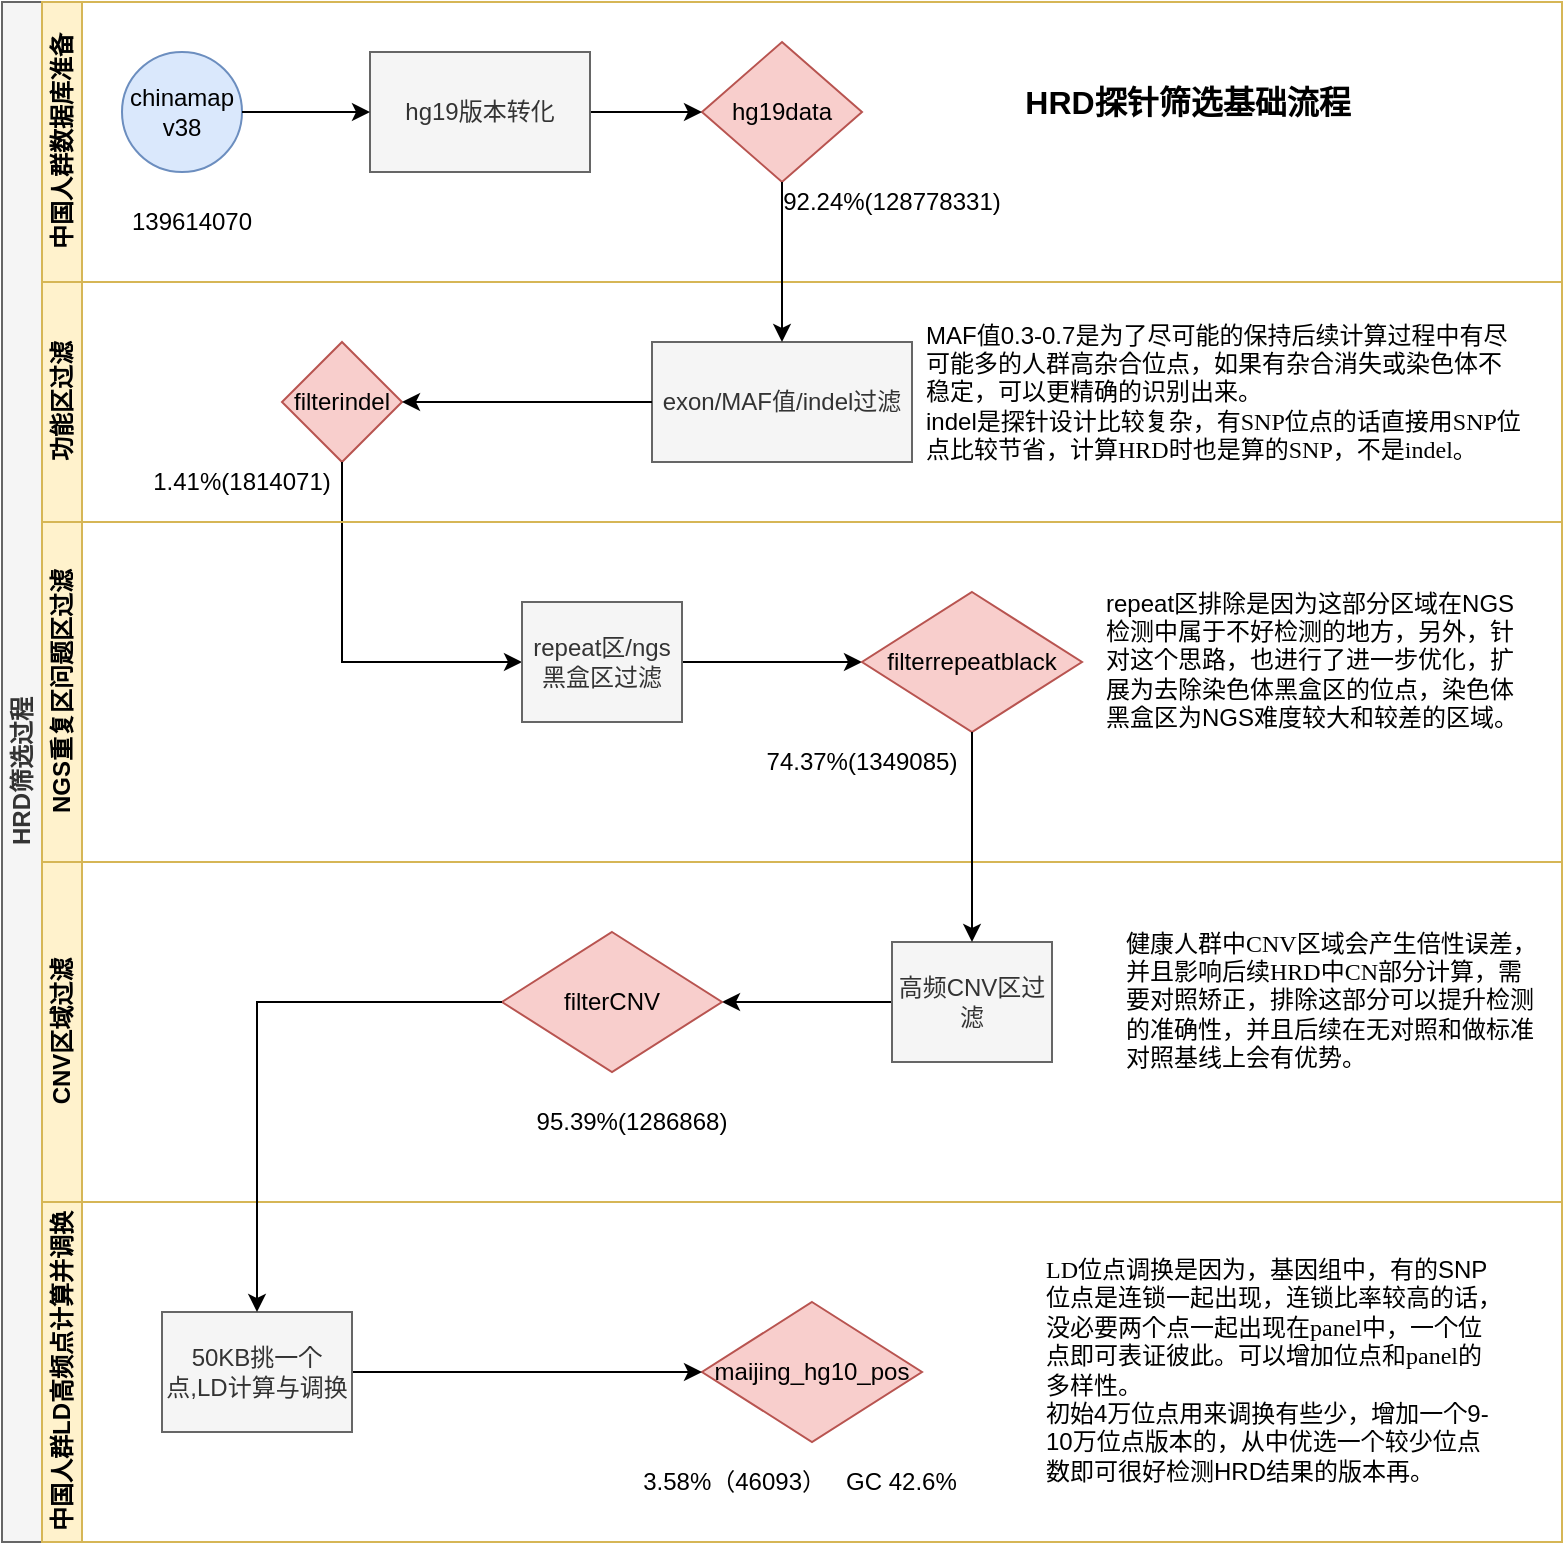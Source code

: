 <mxfile version="14.7.7" type="github">
  <diagram id="prtHgNgQTEPvFCAcTncT" name="Page-1">
    <mxGraphModel dx="942" dy="526" grid="1" gridSize="10" guides="1" tooltips="1" connect="1" arrows="1" fold="1" page="1" pageScale="1" pageWidth="827" pageHeight="1169" math="0" shadow="0">
      <root>
        <mxCell id="0" />
        <mxCell id="1" parent="0" />
        <mxCell id="dNxyNK7c78bLwvsdeMH5-19" value="HRD筛选过程" style="swimlane;html=1;childLayout=stackLayout;resizeParent=1;resizeParentMax=0;horizontal=0;startSize=20;horizontalStack=0;fillColor=#f5f5f5;strokeColor=#666666;fontColor=#333333;" parent="1" vertex="1">
          <mxGeometry x="120" y="120" width="780" height="770" as="geometry">
            <mxRectangle x="120" y="120" width="50" height="40" as="alternateBounds" />
          </mxGeometry>
        </mxCell>
        <mxCell id="dNxyNK7c78bLwvsdeMH5-20" value="中国人群数据库准备" style="swimlane;html=1;startSize=20;horizontal=0;fillColor=#fff2cc;strokeColor=#d6b656;" parent="dNxyNK7c78bLwvsdeMH5-19" vertex="1">
          <mxGeometry x="20" width="760" height="140" as="geometry" />
        </mxCell>
        <mxCell id="dNxyNK7c78bLwvsdeMH5-23" value="chinamap&lt;br&gt;v38" style="ellipse;whiteSpace=wrap;html=1;fillColor=#dae8fc;strokeColor=#6c8ebf;" parent="dNxyNK7c78bLwvsdeMH5-20" vertex="1">
          <mxGeometry x="40" y="25" width="60" height="60" as="geometry" />
        </mxCell>
        <mxCell id="oZ7MGca2h98DrxrfC1Vk-4" value="139614070" style="text;html=1;strokeColor=none;fillColor=none;align=center;verticalAlign=middle;whiteSpace=wrap;rounded=0;" parent="dNxyNK7c78bLwvsdeMH5-20" vertex="1">
          <mxGeometry x="50" y="100" width="50" height="20" as="geometry" />
        </mxCell>
        <mxCell id="oZ7MGca2h98DrxrfC1Vk-3" value="92.24%(128778331)" style="text;html=1;strokeColor=none;fillColor=none;align=center;verticalAlign=middle;whiteSpace=wrap;rounded=0;" parent="dNxyNK7c78bLwvsdeMH5-20" vertex="1">
          <mxGeometry x="360" y="90" width="130" height="20" as="geometry" />
        </mxCell>
        <mxCell id="EEybTYk9H9bPagcmRRxZ-14" value="hg19data" style="rhombus;whiteSpace=wrap;html=1;fontFamily=Helvetica;fontSize=12;align=center;fillColor=#f8cecc;strokeColor=#b85450;" vertex="1" parent="dNxyNK7c78bLwvsdeMH5-20">
          <mxGeometry x="330" y="20" width="80" height="70" as="geometry" />
        </mxCell>
        <mxCell id="EEybTYk9H9bPagcmRRxZ-17" style="edgeStyle=orthogonalEdgeStyle;rounded=0;orthogonalLoop=1;jettySize=auto;html=1;entryX=0;entryY=0.5;entryDx=0;entryDy=0;fontSize=16;" edge="1" parent="dNxyNK7c78bLwvsdeMH5-20" source="dNxyNK7c78bLwvsdeMH5-24" target="EEybTYk9H9bPagcmRRxZ-14">
          <mxGeometry relative="1" as="geometry" />
        </mxCell>
        <mxCell id="dNxyNK7c78bLwvsdeMH5-24" value="hg19版本转化" style="rounded=0;whiteSpace=wrap;html=1;fontFamily=Helvetica;fontSize=12;fontColor=#333333;align=center;fillColor=#f5f5f5;strokeColor=#666666;" parent="dNxyNK7c78bLwvsdeMH5-20" vertex="1">
          <mxGeometry x="164" y="25" width="110" height="60" as="geometry" />
        </mxCell>
        <mxCell id="dNxyNK7c78bLwvsdeMH5-25" value="" style="edgeStyle=orthogonalEdgeStyle;rounded=0;orthogonalLoop=1;jettySize=auto;html=1;" parent="dNxyNK7c78bLwvsdeMH5-20" source="dNxyNK7c78bLwvsdeMH5-23" target="dNxyNK7c78bLwvsdeMH5-24" edge="1">
          <mxGeometry relative="1" as="geometry" />
        </mxCell>
        <mxCell id="dNxyNK7c78bLwvsdeMH5-21" value="功能区过滤" style="swimlane;html=1;startSize=20;horizontal=0;fillColor=#fff2cc;strokeColor=#d6b656;" parent="dNxyNK7c78bLwvsdeMH5-19" vertex="1">
          <mxGeometry x="20" y="140" width="760" height="120" as="geometry" />
        </mxCell>
        <mxCell id="dNxyNK7c78bLwvsdeMH5-26" value="exon/MAF值/indel过滤" style="rounded=0;whiteSpace=wrap;html=1;fontFamily=Helvetica;fontSize=12;fontColor=#333333;align=center;fillColor=#f5f5f5;strokeColor=#666666;" parent="dNxyNK7c78bLwvsdeMH5-21" vertex="1">
          <mxGeometry x="305" y="30" width="130" height="60" as="geometry" />
        </mxCell>
        <mxCell id="oZ7MGca2h98DrxrfC1Vk-5" value="filterindel" style="rhombus;whiteSpace=wrap;html=1;fontFamily=Helvetica;fontSize=12;align=center;fillColor=#f8cecc;strokeColor=#b85450;" parent="dNxyNK7c78bLwvsdeMH5-21" vertex="1">
          <mxGeometry x="120" y="30" width="60" height="60" as="geometry" />
        </mxCell>
        <mxCell id="oZ7MGca2h98DrxrfC1Vk-6" style="edgeStyle=orthogonalEdgeStyle;rounded=0;orthogonalLoop=1;jettySize=auto;html=1;" parent="dNxyNK7c78bLwvsdeMH5-21" source="dNxyNK7c78bLwvsdeMH5-26" target="oZ7MGca2h98DrxrfC1Vk-5" edge="1">
          <mxGeometry relative="1" as="geometry">
            <mxPoint x="210" y="60" as="targetPoint" />
          </mxGeometry>
        </mxCell>
        <mxCell id="oZ7MGca2h98DrxrfC1Vk-9" value="1.41%(1814071)" style="text;html=1;strokeColor=none;fillColor=none;align=center;verticalAlign=middle;whiteSpace=wrap;rounded=0;" parent="dNxyNK7c78bLwvsdeMH5-21" vertex="1">
          <mxGeometry x="50" y="90" width="100" height="20" as="geometry" />
        </mxCell>
        <mxCell id="EEybTYk9H9bPagcmRRxZ-7" value="&lt;font style=&quot;font-size: 12px&quot;&gt;&lt;font style=&quot;font-size: 12px&quot;&gt;MAF值0.3-0.7是为了尽可能的保持后续计算过程中有尽可能多的人群高杂合位点，如果有杂合消失或染色体不稳定，可以更精确的识别出来。&lt;br&gt;&lt;/font&gt;&lt;span&gt;indel是探针设计比较复杂，有&lt;/span&gt;&lt;span lang=&quot;EN-US&quot; style=&quot;font-family: &amp;#34;times new roman&amp;#34; , serif&quot;&gt;SNP&lt;/span&gt;&lt;span&gt;位点的话直接用&lt;/span&gt;&lt;span lang=&quot;EN-US&quot; style=&quot;font-family: &amp;#34;times new roman&amp;#34; , serif&quot;&gt;SNP&lt;/span&gt;&lt;span&gt;位点比较节省，计算&lt;/span&gt;&lt;span lang=&quot;EN-US&quot; style=&quot;font-family: &amp;#34;times new roman&amp;#34; , serif&quot;&gt;HRD&lt;/span&gt;&lt;span&gt;时也是算的&lt;/span&gt;&lt;span lang=&quot;EN-US&quot; style=&quot;font-family: &amp;#34;times new roman&amp;#34; , serif&quot;&gt;SNP&lt;/span&gt;&lt;span&gt;，不是&lt;/span&gt;&lt;span lang=&quot;EN-US&quot; style=&quot;font-family: &amp;#34;times new roman&amp;#34; , serif&quot;&gt;indel&lt;/span&gt;&lt;span&gt;。&lt;/span&gt;&lt;/font&gt;" style="text;html=1;strokeColor=none;fillColor=none;align=left;verticalAlign=middle;whiteSpace=wrap;rounded=0;" vertex="1" parent="dNxyNK7c78bLwvsdeMH5-21">
          <mxGeometry x="440" y="20" width="300" height="70" as="geometry" />
        </mxCell>
        <mxCell id="oZ7MGca2h98DrxrfC1Vk-10" style="edgeStyle=orthogonalEdgeStyle;rounded=0;orthogonalLoop=1;jettySize=auto;html=1;entryX=0;entryY=0.5;entryDx=0;entryDy=0;exitX=0.5;exitY=1;exitDx=0;exitDy=0;" parent="dNxyNK7c78bLwvsdeMH5-19" source="oZ7MGca2h98DrxrfC1Vk-5" target="dNxyNK7c78bLwvsdeMH5-34" edge="1">
          <mxGeometry relative="1" as="geometry" />
        </mxCell>
        <mxCell id="dNxyNK7c78bLwvsdeMH5-22" value="NGS重复区问题区过滤" style="swimlane;html=1;startSize=20;horizontal=0;fillColor=#fff2cc;strokeColor=#d6b656;" parent="dNxyNK7c78bLwvsdeMH5-19" vertex="1">
          <mxGeometry x="20" y="260" width="760" height="170" as="geometry" />
        </mxCell>
        <mxCell id="dNxyNK7c78bLwvsdeMH5-37" value="" style="edgeStyle=orthogonalEdgeStyle;rounded=0;orthogonalLoop=1;jettySize=auto;html=1;endArrow=classic;endFill=1;" parent="dNxyNK7c78bLwvsdeMH5-22" source="dNxyNK7c78bLwvsdeMH5-34" target="dNxyNK7c78bLwvsdeMH5-36" edge="1">
          <mxGeometry relative="1" as="geometry" />
        </mxCell>
        <mxCell id="dNxyNK7c78bLwvsdeMH5-34" value="repeat区/ngs黑盒区过滤" style="rounded=0;whiteSpace=wrap;html=1;fontFamily=Helvetica;fontSize=12;fontColor=#333333;align=center;fillColor=#f5f5f5;strokeColor=#666666;" parent="dNxyNK7c78bLwvsdeMH5-22" vertex="1">
          <mxGeometry x="240" y="40" width="80" height="60" as="geometry" />
        </mxCell>
        <mxCell id="dNxyNK7c78bLwvsdeMH5-36" value="filterrepeatblack" style="rhombus;whiteSpace=wrap;html=1;fontFamily=Helvetica;fontSize=12;align=center;fillColor=#f8cecc;strokeColor=#b85450;" parent="dNxyNK7c78bLwvsdeMH5-22" vertex="1">
          <mxGeometry x="410" y="35" width="110" height="70" as="geometry" />
        </mxCell>
        <mxCell id="oZ7MGca2h98DrxrfC1Vk-8" value="74.37%(1349085)" style="text;html=1;strokeColor=none;fillColor=none;align=center;verticalAlign=middle;whiteSpace=wrap;rounded=0;" parent="dNxyNK7c78bLwvsdeMH5-22" vertex="1">
          <mxGeometry x="340" y="110" width="140" height="20" as="geometry" />
        </mxCell>
        <mxCell id="oZ7MGca2h98DrxrfC1Vk-11" value="CNV区域过滤" style="swimlane;html=1;startSize=20;horizontal=0;fillColor=#fff2cc;strokeColor=#d6b656;" parent="dNxyNK7c78bLwvsdeMH5-19" vertex="1">
          <mxGeometry x="20" y="430" width="760" height="170" as="geometry" />
        </mxCell>
        <mxCell id="oZ7MGca2h98DrxrfC1Vk-19" style="edgeStyle=orthogonalEdgeStyle;rounded=0;orthogonalLoop=1;jettySize=auto;html=1;entryX=1;entryY=0.5;entryDx=0;entryDy=0;" parent="oZ7MGca2h98DrxrfC1Vk-11" source="oZ7MGca2h98DrxrfC1Vk-13" target="oZ7MGca2h98DrxrfC1Vk-14" edge="1">
          <mxGeometry relative="1" as="geometry" />
        </mxCell>
        <mxCell id="oZ7MGca2h98DrxrfC1Vk-13" value="高频CNV区过滤" style="rounded=0;whiteSpace=wrap;html=1;fontFamily=Helvetica;fontSize=12;fontColor=#333333;align=center;fillColor=#f5f5f5;strokeColor=#666666;" parent="oZ7MGca2h98DrxrfC1Vk-11" vertex="1">
          <mxGeometry x="425" y="40" width="80" height="60" as="geometry" />
        </mxCell>
        <mxCell id="oZ7MGca2h98DrxrfC1Vk-14" value="filterCNV" style="rhombus;whiteSpace=wrap;html=1;fontFamily=Helvetica;fontSize=12;align=center;fillColor=#f8cecc;strokeColor=#b85450;" parent="oZ7MGca2h98DrxrfC1Vk-11" vertex="1">
          <mxGeometry x="230" y="35" width="110" height="70" as="geometry" />
        </mxCell>
        <mxCell id="oZ7MGca2h98DrxrfC1Vk-15" value="95.39%(1286868)" style="text;html=1;strokeColor=none;fillColor=none;align=center;verticalAlign=middle;whiteSpace=wrap;rounded=0;" parent="oZ7MGca2h98DrxrfC1Vk-11" vertex="1">
          <mxGeometry x="230" y="120" width="130" height="20" as="geometry" />
        </mxCell>
        <mxCell id="EEybTYk9H9bPagcmRRxZ-12" value="&lt;font style=&quot;font-size: 12px&quot;&gt;&lt;span&gt;健康人群中&lt;/span&gt;&lt;span lang=&quot;EN-US&quot; style=&quot;font-family: &amp;#34;times new roman&amp;#34; , serif&quot;&gt;CNV&lt;/span&gt;&lt;span&gt;区域会产生倍性误差，并且影响后续&lt;/span&gt;&lt;span lang=&quot;EN-US&quot; style=&quot;font-family: &amp;#34;times new roman&amp;#34; , serif&quot;&gt;HRD中CN部分&lt;/span&gt;&lt;span&gt;计算，需要对照矫正，排除这部分可以提升检测的准确性，并且后续在无对照和做标准对照基线上会有优势。&lt;/span&gt;&lt;/font&gt;&lt;br&gt;&lt;p class=&quot;MsoListParagraph&quot; style=&quot;margin-left: 21.0pt ; text-indent: 0cm ; line-height: 150%&quot;&gt;&lt;span lang=&quot;EN-US&quot;&gt;&lt;/span&gt;&lt;/p&gt;" style="text;html=1;strokeColor=none;fillColor=none;align=left;verticalAlign=middle;whiteSpace=wrap;rounded=0;" vertex="1" parent="oZ7MGca2h98DrxrfC1Vk-11">
          <mxGeometry x="540" y="40" width="210" height="70" as="geometry" />
        </mxCell>
        <mxCell id="oZ7MGca2h98DrxrfC1Vk-24" value="中国人群LD高频点计算并调换" style="swimlane;html=1;startSize=20;horizontal=0;fillColor=#fff2cc;strokeColor=#d6b656;" parent="dNxyNK7c78bLwvsdeMH5-19" vertex="1">
          <mxGeometry x="20" y="600" width="760" height="170" as="geometry" />
        </mxCell>
        <mxCell id="oZ7MGca2h98DrxrfC1Vk-27" value="maijing_hg10_pos" style="rhombus;whiteSpace=wrap;html=1;fontFamily=Helvetica;fontSize=12;align=center;fillColor=#f8cecc;strokeColor=#b85450;" parent="oZ7MGca2h98DrxrfC1Vk-24" vertex="1">
          <mxGeometry x="330" y="50" width="110" height="70" as="geometry" />
        </mxCell>
        <mxCell id="EEybTYk9H9bPagcmRRxZ-13" style="edgeStyle=orthogonalEdgeStyle;rounded=0;orthogonalLoop=1;jettySize=auto;html=1;entryX=0;entryY=0.5;entryDx=0;entryDy=0;fontSize=16;" edge="1" parent="oZ7MGca2h98DrxrfC1Vk-24" source="oZ7MGca2h98DrxrfC1Vk-20" target="oZ7MGca2h98DrxrfC1Vk-27">
          <mxGeometry relative="1" as="geometry" />
        </mxCell>
        <mxCell id="oZ7MGca2h98DrxrfC1Vk-20" value="50KB挑一个点,LD计算与调换" style="whiteSpace=wrap;html=1;fillColor=#f5f5f5;strokeColor=#666666;fontColor=#333333;" parent="oZ7MGca2h98DrxrfC1Vk-24" vertex="1">
          <mxGeometry x="60" y="55" width="95" height="60" as="geometry" />
        </mxCell>
        <mxCell id="oZ7MGca2h98DrxrfC1Vk-28" value="3.58%（46093）&amp;nbsp; &amp;nbsp;GC 42.6%" style="text;html=1;strokeColor=none;fillColor=none;align=center;verticalAlign=middle;whiteSpace=wrap;rounded=0;" parent="oZ7MGca2h98DrxrfC1Vk-24" vertex="1">
          <mxGeometry x="274" y="130" width="210" height="20" as="geometry" />
        </mxCell>
        <mxCell id="EEybTYk9H9bPagcmRRxZ-21" value="&lt;font style=&quot;font-size: 12px&quot;&gt;&lt;span lang=&quot;EN-US&quot; style=&quot;font-family: &amp;#34;times new roman&amp;#34; , serif&quot;&gt;LD&lt;/span&gt;&lt;span&gt;位点调换是因为，基因组中，有的SNP位点是连锁一起出现，连锁比率较高的话，没必要两个点一起出现在&lt;/span&gt;&lt;span lang=&quot;EN-US&quot; style=&quot;font-family: &amp;#34;times new roman&amp;#34; , serif&quot;&gt;panel&lt;/span&gt;&lt;span&gt;中，一个位点即可表证彼此。可以增加位点和&lt;/span&gt;&lt;span lang=&quot;EN-US&quot; style=&quot;font-family: &amp;#34;times new roman&amp;#34; , serif&quot;&gt;panel&lt;/span&gt;&lt;span&gt;的多样性。&lt;br&gt;&lt;/span&gt;&lt;/font&gt;初始4万位点用来调换有些少，增加一个9-10万位点版本的，从中优选一个较少位点数即可很好检测HRD结果的版本再。&lt;br&gt;&lt;p class=&quot;MsoListParagraph&quot; style=&quot;margin-left: 21.0pt ; text-indent: 0cm ; line-height: 150%&quot;&gt;&lt;span lang=&quot;EN-US&quot;&gt;&lt;/span&gt;&lt;/p&gt;" style="text;html=1;strokeColor=none;fillColor=none;align=left;verticalAlign=middle;whiteSpace=wrap;rounded=0;" vertex="1" parent="oZ7MGca2h98DrxrfC1Vk-24">
          <mxGeometry x="500" y="55" width="230" height="70" as="geometry" />
        </mxCell>
        <mxCell id="oZ7MGca2h98DrxrfC1Vk-18" style="edgeStyle=orthogonalEdgeStyle;rounded=0;orthogonalLoop=1;jettySize=auto;html=1;entryX=0.5;entryY=0;entryDx=0;entryDy=0;" parent="dNxyNK7c78bLwvsdeMH5-19" source="dNxyNK7c78bLwvsdeMH5-36" target="oZ7MGca2h98DrxrfC1Vk-13" edge="1">
          <mxGeometry relative="1" as="geometry" />
        </mxCell>
        <mxCell id="oZ7MGca2h98DrxrfC1Vk-21" value="" style="edgeStyle=orthogonalEdgeStyle;rounded=0;orthogonalLoop=1;jettySize=auto;html=1;" parent="dNxyNK7c78bLwvsdeMH5-19" source="oZ7MGca2h98DrxrfC1Vk-14" target="oZ7MGca2h98DrxrfC1Vk-20" edge="1">
          <mxGeometry relative="1" as="geometry" />
        </mxCell>
        <mxCell id="EEybTYk9H9bPagcmRRxZ-18" style="edgeStyle=orthogonalEdgeStyle;rounded=0;orthogonalLoop=1;jettySize=auto;html=1;exitX=0.5;exitY=1;exitDx=0;exitDy=0;entryX=0.5;entryY=0;entryDx=0;entryDy=0;fontSize=16;" edge="1" parent="dNxyNK7c78bLwvsdeMH5-19" source="EEybTYk9H9bPagcmRRxZ-14" target="dNxyNK7c78bLwvsdeMH5-26">
          <mxGeometry relative="1" as="geometry" />
        </mxCell>
        <mxCell id="EEybTYk9H9bPagcmRRxZ-9" value="HRD探针筛选基础流程" style="text;html=1;strokeColor=none;fillColor=none;align=center;verticalAlign=middle;whiteSpace=wrap;rounded=0;fontSize=16;fontStyle=1" vertex="1" parent="1">
          <mxGeometry x="610" y="160" width="206" height="20" as="geometry" />
        </mxCell>
        <mxCell id="EEybTYk9H9bPagcmRRxZ-11" value="&lt;font style=&quot;font-size: 12px&quot;&gt;repeat区&lt;span style=&quot;text-indent: 0cm&quot;&gt;排除是因为这部分区域在&lt;/span&gt;&lt;span lang=&quot;EN-US&quot; style=&quot;text-indent: 0cm&quot;&gt;NGS&lt;/span&gt;&lt;span style=&quot;text-indent: 0cm&quot;&gt;检测中属于不好检测的地方，另外，针对这个思路，也进行了进一步优化，扩展为去除染色体黑盒区的位点，染色体黑盒区为&lt;/span&gt;&lt;span lang=&quot;EN-US&quot; style=&quot;text-indent: 0cm&quot;&gt;NGS&lt;/span&gt;&lt;span style=&quot;text-indent: 0cm&quot;&gt;难度较大和较差的区域。&lt;/span&gt;&lt;/font&gt;&lt;p class=&quot;MsoListParagraph&quot; style=&quot;margin-left: 21.0pt ; text-indent: 0cm ; line-height: 150%&quot;&gt;&lt;span lang=&quot;EN-US&quot;&gt;&lt;/span&gt;&lt;/p&gt;" style="text;html=1;strokeColor=none;fillColor=none;align=left;verticalAlign=middle;whiteSpace=wrap;rounded=0;" vertex="1" parent="1">
          <mxGeometry x="670" y="420" width="210" height="70" as="geometry" />
        </mxCell>
      </root>
    </mxGraphModel>
  </diagram>
</mxfile>
